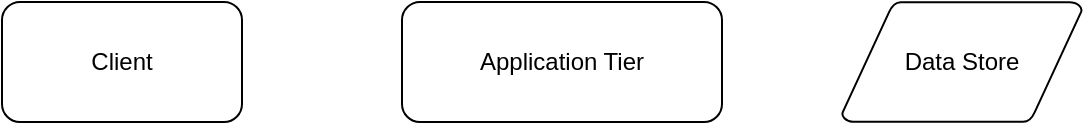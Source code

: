<mxfile version="20.7.3" type="device">
  <diagram id="TEMPLATE" name="Architecture Blueprint">
    <mxGraphModel dx="1420" dy="850" grid="1" gridSize="10" guides="1" tooltips="1" connect="1" arrows="1" fold="1" page="1" pageScale="1" pageWidth="850" pageHeight="1100" background="#FFFFFF" math="0" shadow="0">
      <root>
        <mxCell id="0"/>
        <mxCell id="1" parent="0"/>
        <mxCell id="2" value="Client" style="rounded=1;whiteSpace=wrap;html=1;" vertex="1" parent="1">
          <mxGeometry x="120" y="160" width="120" height="60" as="geometry"/>
        </mxCell>
        <mxCell id="3" value="Application Tier" style="rounded=1;whiteSpace=wrap;html=1;" vertex="1" parent="1">
          <mxGeometry x="320" y="160" width="160" height="60" as="geometry"/>
        </mxCell>
        <mxCell id="4" value="Data Store" style="shape=mxgraph.flowchart.data;whiteSpace=wrap;html=1;" vertex="1" parent="1">
          <mxGeometry x="540" y="160" width="120" height="60" as="geometry"/>
        </mxCell>
        <mxCell id="5" style="edgeStyle=orthogonalEdgeStyle;rounded=0;orthogonalLoop=1;jettySize="12";html=1;endArrow=block;endSize=6;" edge="1" source="2" target="3" parent="1">
          <mxGeometry relative="1" as="geometry"/>
        </mxCell>
        <mxCell id="6" style="edgeStyle=orthogonalEdgeStyle;rounded=0;orthogonalLoop=1;jettySize="12";html=1;endArrow=block;endSize=6;" edge="1" source="3" target="4" parent="1">
          <mxGeometry relative="1" as="geometry"/>
        </mxCell>
      </root>
    </mxGraphModel>
  </diagram>
</mxfile>
